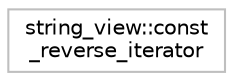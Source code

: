 digraph "Graphical Class Hierarchy"
{
 // LATEX_PDF_SIZE
  edge [fontname="Helvetica",fontsize="10",labelfontname="Helvetica",labelfontsize="10"];
  node [fontname="Helvetica",fontsize="10",shape=record];
  rankdir="LR";
  Node0 [label="string_view::const\l_reverse_iterator",height=0.2,width=0.4,color="grey75", fillcolor="white", style="filled",tooltip="STL iterator class."];
}
